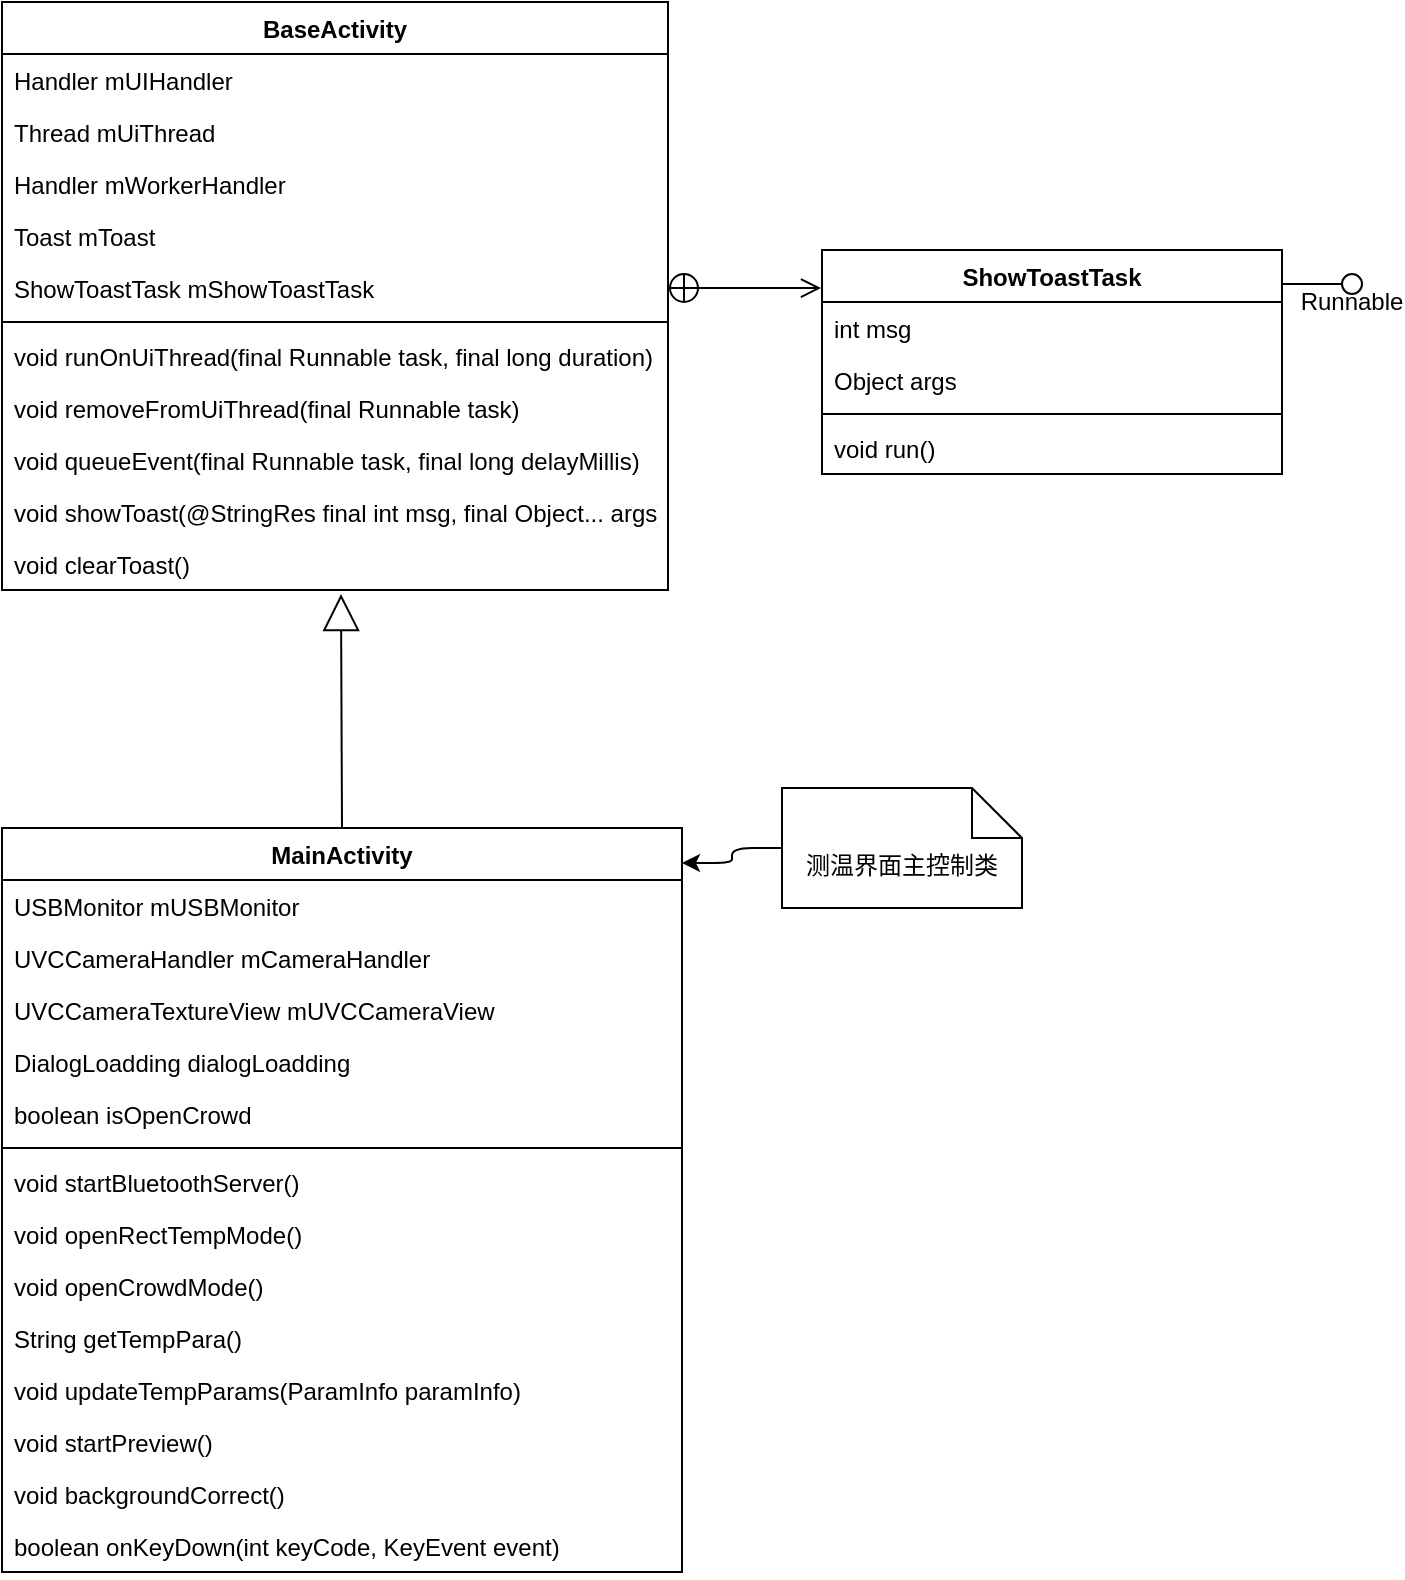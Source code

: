 <mxfile version="13.10.4" type="github">
  <diagram id="mFy1OOxNcWXimAJvM4Pq" name="Page-1">
    <mxGraphModel dx="1038" dy="1744" grid="1" gridSize="10" guides="1" tooltips="1" connect="1" arrows="1" fold="1" page="1" pageScale="1" pageWidth="827" pageHeight="1169" math="0" shadow="0">
      <root>
        <mxCell id="0" />
        <mxCell id="1" parent="0" />
        <mxCell id="un04HQy1mWcSlms6naWT-1" value="MainActivity" style="swimlane;fontStyle=1;align=center;verticalAlign=top;childLayout=stackLayout;horizontal=1;startSize=26;horizontalStack=0;resizeParent=1;resizeParentMax=0;resizeLast=0;collapsible=1;marginBottom=0;" vertex="1" parent="1">
          <mxGeometry x="220" y="-130" width="340" height="372" as="geometry" />
        </mxCell>
        <mxCell id="un04HQy1mWcSlms6naWT-2" value="USBMonitor mUSBMonitor" style="text;strokeColor=none;fillColor=none;align=left;verticalAlign=top;spacingLeft=4;spacingRight=4;overflow=hidden;rotatable=0;points=[[0,0.5],[1,0.5]];portConstraint=eastwest;" vertex="1" parent="un04HQy1mWcSlms6naWT-1">
          <mxGeometry y="26" width="340" height="26" as="geometry" />
        </mxCell>
        <mxCell id="un04HQy1mWcSlms6naWT-3" value="UVCCameraHandler mCameraHandler" style="text;strokeColor=none;fillColor=none;align=left;verticalAlign=top;spacingLeft=4;spacingRight=4;overflow=hidden;rotatable=0;points=[[0,0.5],[1,0.5]];portConstraint=eastwest;" vertex="1" parent="un04HQy1mWcSlms6naWT-1">
          <mxGeometry y="52" width="340" height="26" as="geometry" />
        </mxCell>
        <mxCell id="un04HQy1mWcSlms6naWT-4" value="UVCCameraTextureView mUVCCameraView" style="text;strokeColor=none;fillColor=none;align=left;verticalAlign=top;spacingLeft=4;spacingRight=4;overflow=hidden;rotatable=0;points=[[0,0.5],[1,0.5]];portConstraint=eastwest;" vertex="1" parent="un04HQy1mWcSlms6naWT-1">
          <mxGeometry y="78" width="340" height="26" as="geometry" />
        </mxCell>
        <mxCell id="un04HQy1mWcSlms6naWT-5" value="DialogLoadding dialogLoadding" style="text;strokeColor=none;fillColor=none;align=left;verticalAlign=top;spacingLeft=4;spacingRight=4;overflow=hidden;rotatable=0;points=[[0,0.5],[1,0.5]];portConstraint=eastwest;" vertex="1" parent="un04HQy1mWcSlms6naWT-1">
          <mxGeometry y="104" width="340" height="26" as="geometry" />
        </mxCell>
        <mxCell id="un04HQy1mWcSlms6naWT-6" value="boolean isOpenCrowd" style="text;strokeColor=none;fillColor=none;align=left;verticalAlign=top;spacingLeft=4;spacingRight=4;overflow=hidden;rotatable=0;points=[[0,0.5],[1,0.5]];portConstraint=eastwest;" vertex="1" parent="un04HQy1mWcSlms6naWT-1">
          <mxGeometry y="130" width="340" height="26" as="geometry" />
        </mxCell>
        <mxCell id="un04HQy1mWcSlms6naWT-7" value="" style="line;strokeWidth=1;fillColor=none;align=left;verticalAlign=middle;spacingTop=-1;spacingLeft=3;spacingRight=3;rotatable=0;labelPosition=right;points=[];portConstraint=eastwest;" vertex="1" parent="un04HQy1mWcSlms6naWT-1">
          <mxGeometry y="156" width="340" height="8" as="geometry" />
        </mxCell>
        <mxCell id="un04HQy1mWcSlms6naWT-8" value="void startBluetoothServer()" style="text;strokeColor=none;fillColor=none;align=left;verticalAlign=top;spacingLeft=4;spacingRight=4;overflow=hidden;rotatable=0;points=[[0,0.5],[1,0.5]];portConstraint=eastwest;" vertex="1" parent="un04HQy1mWcSlms6naWT-1">
          <mxGeometry y="164" width="340" height="26" as="geometry" />
        </mxCell>
        <mxCell id="un04HQy1mWcSlms6naWT-9" value="void openRectTempMode()" style="text;strokeColor=none;fillColor=none;align=left;verticalAlign=top;spacingLeft=4;spacingRight=4;overflow=hidden;rotatable=0;points=[[0,0.5],[1,0.5]];portConstraint=eastwest;" vertex="1" parent="un04HQy1mWcSlms6naWT-1">
          <mxGeometry y="190" width="340" height="26" as="geometry" />
        </mxCell>
        <mxCell id="un04HQy1mWcSlms6naWT-10" value="void openCrowdMode()" style="text;strokeColor=none;fillColor=none;align=left;verticalAlign=top;spacingLeft=4;spacingRight=4;overflow=hidden;rotatable=0;points=[[0,0.5],[1,0.5]];portConstraint=eastwest;" vertex="1" parent="un04HQy1mWcSlms6naWT-1">
          <mxGeometry y="216" width="340" height="26" as="geometry" />
        </mxCell>
        <mxCell id="un04HQy1mWcSlms6naWT-11" value="String getTempPara()" style="text;strokeColor=none;fillColor=none;align=left;verticalAlign=top;spacingLeft=4;spacingRight=4;overflow=hidden;rotatable=0;points=[[0,0.5],[1,0.5]];portConstraint=eastwest;" vertex="1" parent="un04HQy1mWcSlms6naWT-1">
          <mxGeometry y="242" width="340" height="26" as="geometry" />
        </mxCell>
        <mxCell id="un04HQy1mWcSlms6naWT-12" value="void updateTempParams(ParamInfo paramInfo)" style="text;strokeColor=none;fillColor=none;align=left;verticalAlign=top;spacingLeft=4;spacingRight=4;overflow=hidden;rotatable=0;points=[[0,0.5],[1,0.5]];portConstraint=eastwest;" vertex="1" parent="un04HQy1mWcSlms6naWT-1">
          <mxGeometry y="268" width="340" height="26" as="geometry" />
        </mxCell>
        <mxCell id="un04HQy1mWcSlms6naWT-13" value="void startPreview()" style="text;strokeColor=none;fillColor=none;align=left;verticalAlign=top;spacingLeft=4;spacingRight=4;overflow=hidden;rotatable=0;points=[[0,0.5],[1,0.5]];portConstraint=eastwest;" vertex="1" parent="un04HQy1mWcSlms6naWT-1">
          <mxGeometry y="294" width="340" height="26" as="geometry" />
        </mxCell>
        <mxCell id="un04HQy1mWcSlms6naWT-14" value="void backgroundCorrect()" style="text;strokeColor=none;fillColor=none;align=left;verticalAlign=top;spacingLeft=4;spacingRight=4;overflow=hidden;rotatable=0;points=[[0,0.5],[1,0.5]];portConstraint=eastwest;" vertex="1" parent="un04HQy1mWcSlms6naWT-1">
          <mxGeometry y="320" width="340" height="26" as="geometry" />
        </mxCell>
        <mxCell id="un04HQy1mWcSlms6naWT-15" value="boolean onKeyDown(int keyCode, KeyEvent event)" style="text;strokeColor=none;fillColor=none;align=left;verticalAlign=top;spacingLeft=4;spacingRight=4;overflow=hidden;rotatable=0;points=[[0,0.5],[1,0.5]];portConstraint=eastwest;" vertex="1" parent="un04HQy1mWcSlms6naWT-1">
          <mxGeometry y="346" width="340" height="26" as="geometry" />
        </mxCell>
        <mxCell id="un04HQy1mWcSlms6naWT-16" value="BaseActivity" style="swimlane;fontStyle=1;align=center;verticalAlign=top;childLayout=stackLayout;horizontal=1;startSize=26;horizontalStack=0;resizeParent=1;resizeParentMax=0;resizeLast=0;collapsible=1;marginBottom=0;" vertex="1" parent="1">
          <mxGeometry x="220" y="-543" width="333" height="294" as="geometry" />
        </mxCell>
        <mxCell id="un04HQy1mWcSlms6naWT-17" value="Handler mUIHandler" style="text;strokeColor=none;fillColor=none;align=left;verticalAlign=top;spacingLeft=4;spacingRight=4;overflow=hidden;rotatable=0;points=[[0,0.5],[1,0.5]];portConstraint=eastwest;" vertex="1" parent="un04HQy1mWcSlms6naWT-16">
          <mxGeometry y="26" width="333" height="26" as="geometry" />
        </mxCell>
        <mxCell id="un04HQy1mWcSlms6naWT-18" value="Thread mUiThread" style="text;strokeColor=none;fillColor=none;align=left;verticalAlign=top;spacingLeft=4;spacingRight=4;overflow=hidden;rotatable=0;points=[[0,0.5],[1,0.5]];portConstraint=eastwest;" vertex="1" parent="un04HQy1mWcSlms6naWT-16">
          <mxGeometry y="52" width="333" height="26" as="geometry" />
        </mxCell>
        <mxCell id="un04HQy1mWcSlms6naWT-19" value="Handler mWorkerHandler" style="text;strokeColor=none;fillColor=none;align=left;verticalAlign=top;spacingLeft=4;spacingRight=4;overflow=hidden;rotatable=0;points=[[0,0.5],[1,0.5]];portConstraint=eastwest;" vertex="1" parent="un04HQy1mWcSlms6naWT-16">
          <mxGeometry y="78" width="333" height="26" as="geometry" />
        </mxCell>
        <mxCell id="un04HQy1mWcSlms6naWT-20" value="Toast mToast" style="text;strokeColor=none;fillColor=none;align=left;verticalAlign=top;spacingLeft=4;spacingRight=4;overflow=hidden;rotatable=0;points=[[0,0.5],[1,0.5]];portConstraint=eastwest;" vertex="1" parent="un04HQy1mWcSlms6naWT-16">
          <mxGeometry y="104" width="333" height="26" as="geometry" />
        </mxCell>
        <mxCell id="un04HQy1mWcSlms6naWT-21" value="ShowToastTask mShowToastTask" style="text;strokeColor=none;fillColor=none;align=left;verticalAlign=top;spacingLeft=4;spacingRight=4;overflow=hidden;rotatable=0;points=[[0,0.5],[1,0.5]];portConstraint=eastwest;" vertex="1" parent="un04HQy1mWcSlms6naWT-16">
          <mxGeometry y="130" width="333" height="26" as="geometry" />
        </mxCell>
        <mxCell id="un04HQy1mWcSlms6naWT-22" value="" style="line;strokeWidth=1;fillColor=none;align=left;verticalAlign=middle;spacingTop=-1;spacingLeft=3;spacingRight=3;rotatable=0;labelPosition=right;points=[];portConstraint=eastwest;" vertex="1" parent="un04HQy1mWcSlms6naWT-16">
          <mxGeometry y="156" width="333" height="8" as="geometry" />
        </mxCell>
        <mxCell id="un04HQy1mWcSlms6naWT-23" value="void runOnUiThread(final Runnable task, final long duration)" style="text;strokeColor=none;fillColor=none;align=left;verticalAlign=top;spacingLeft=4;spacingRight=4;overflow=hidden;rotatable=0;points=[[0,0.5],[1,0.5]];portConstraint=eastwest;" vertex="1" parent="un04HQy1mWcSlms6naWT-16">
          <mxGeometry y="164" width="333" height="26" as="geometry" />
        </mxCell>
        <mxCell id="un04HQy1mWcSlms6naWT-24" value="void removeFromUiThread(final Runnable task)" style="text;strokeColor=none;fillColor=none;align=left;verticalAlign=top;spacingLeft=4;spacingRight=4;overflow=hidden;rotatable=0;points=[[0,0.5],[1,0.5]];portConstraint=eastwest;" vertex="1" parent="un04HQy1mWcSlms6naWT-16">
          <mxGeometry y="190" width="333" height="26" as="geometry" />
        </mxCell>
        <mxCell id="un04HQy1mWcSlms6naWT-25" value="void queueEvent(final Runnable task, final long delayMillis)" style="text;strokeColor=none;fillColor=none;align=left;verticalAlign=top;spacingLeft=4;spacingRight=4;overflow=hidden;rotatable=0;points=[[0,0.5],[1,0.5]];portConstraint=eastwest;" vertex="1" parent="un04HQy1mWcSlms6naWT-16">
          <mxGeometry y="216" width="333" height="26" as="geometry" />
        </mxCell>
        <mxCell id="un04HQy1mWcSlms6naWT-26" value="void showToast(@StringRes final int msg, final Object... args)" style="text;strokeColor=none;fillColor=none;align=left;verticalAlign=top;spacingLeft=4;spacingRight=4;overflow=hidden;rotatable=0;points=[[0,0.5],[1,0.5]];portConstraint=eastwest;" vertex="1" parent="un04HQy1mWcSlms6naWT-16">
          <mxGeometry y="242" width="333" height="26" as="geometry" />
        </mxCell>
        <mxCell id="un04HQy1mWcSlms6naWT-27" value="void clearToast()" style="text;strokeColor=none;fillColor=none;align=left;verticalAlign=top;spacingLeft=4;spacingRight=4;overflow=hidden;rotatable=0;points=[[0,0.5],[1,0.5]];portConstraint=eastwest;" vertex="1" parent="un04HQy1mWcSlms6naWT-16">
          <mxGeometry y="268" width="333" height="26" as="geometry" />
        </mxCell>
        <mxCell id="un04HQy1mWcSlms6naWT-28" value="ShowToastTask" style="swimlane;fontStyle=1;align=center;verticalAlign=top;childLayout=stackLayout;horizontal=1;startSize=26;horizontalStack=0;resizeParent=1;resizeParentMax=0;resizeLast=0;collapsible=1;marginBottom=0;" vertex="1" parent="1">
          <mxGeometry x="630" y="-419" width="230" height="112" as="geometry" />
        </mxCell>
        <mxCell id="un04HQy1mWcSlms6naWT-29" value="int msg" style="text;strokeColor=none;fillColor=none;align=left;verticalAlign=top;spacingLeft=4;spacingRight=4;overflow=hidden;rotatable=0;points=[[0,0.5],[1,0.5]];portConstraint=eastwest;" vertex="1" parent="un04HQy1mWcSlms6naWT-28">
          <mxGeometry y="26" width="230" height="26" as="geometry" />
        </mxCell>
        <mxCell id="un04HQy1mWcSlms6naWT-30" value="Object args" style="text;strokeColor=none;fillColor=none;align=left;verticalAlign=top;spacingLeft=4;spacingRight=4;overflow=hidden;rotatable=0;points=[[0,0.5],[1,0.5]];portConstraint=eastwest;" vertex="1" parent="un04HQy1mWcSlms6naWT-28">
          <mxGeometry y="52" width="230" height="26" as="geometry" />
        </mxCell>
        <mxCell id="un04HQy1mWcSlms6naWT-31" value="" style="line;strokeWidth=1;fillColor=none;align=left;verticalAlign=middle;spacingTop=-1;spacingLeft=3;spacingRight=3;rotatable=0;labelPosition=right;points=[];portConstraint=eastwest;" vertex="1" parent="un04HQy1mWcSlms6naWT-28">
          <mxGeometry y="78" width="230" height="8" as="geometry" />
        </mxCell>
        <mxCell id="un04HQy1mWcSlms6naWT-32" value="void run()" style="text;strokeColor=none;fillColor=none;align=left;verticalAlign=top;spacingLeft=4;spacingRight=4;overflow=hidden;rotatable=0;points=[[0,0.5],[1,0.5]];portConstraint=eastwest;" vertex="1" parent="un04HQy1mWcSlms6naWT-28">
          <mxGeometry y="86" width="230" height="26" as="geometry" />
        </mxCell>
        <mxCell id="un04HQy1mWcSlms6naWT-33" value="" style="endArrow=open;startArrow=circlePlus;endFill=0;startFill=0;endSize=8;html=1;exitX=1;exitY=0.5;exitDx=0;exitDy=0;entryX=-0.002;entryY=0.17;entryDx=0;entryDy=0;entryPerimeter=0;" edge="1" parent="1" source="un04HQy1mWcSlms6naWT-21" target="un04HQy1mWcSlms6naWT-28">
          <mxGeometry width="160" relative="1" as="geometry">
            <mxPoint x="590" y="-440" as="sourcePoint" />
            <mxPoint x="750" y="-440" as="targetPoint" />
          </mxGeometry>
        </mxCell>
        <mxCell id="un04HQy1mWcSlms6naWT-34" value="" style="rounded=0;orthogonalLoop=1;jettySize=auto;html=1;endArrow=none;endFill=0;exitX=1;exitY=0.152;exitDx=0;exitDy=0;exitPerimeter=0;" edge="1" parent="1" source="un04HQy1mWcSlms6naWT-28" target="un04HQy1mWcSlms6naWT-35">
          <mxGeometry relative="1" as="geometry">
            <mxPoint x="860" y="-429" as="sourcePoint" />
          </mxGeometry>
        </mxCell>
        <mxCell id="un04HQy1mWcSlms6naWT-35" value="Runnable" style="ellipse;whiteSpace=wrap;html=1;fontFamily=Helvetica;fontSize=12;fontColor=#000000;align=center;strokeColor=#000000;fillColor=#ffffff;points=[];aspect=fixed;resizable=0;rounded=0;sketch=0;verticalAlign=top;" vertex="1" parent="1">
          <mxGeometry x="890" y="-407" width="10" height="10" as="geometry" />
        </mxCell>
        <mxCell id="un04HQy1mWcSlms6naWT-36" value="" style="endArrow=block;endSize=16;endFill=0;html=1;entryX=0.509;entryY=1.077;entryDx=0;entryDy=0;entryPerimeter=0;exitX=0.5;exitY=0;exitDx=0;exitDy=0;" edge="1" parent="1" source="un04HQy1mWcSlms6naWT-1" target="un04HQy1mWcSlms6naWT-27">
          <mxGeometry width="160" relative="1" as="geometry">
            <mxPoint x="340" y="-220" as="sourcePoint" />
            <mxPoint x="500" y="-220" as="targetPoint" />
          </mxGeometry>
        </mxCell>
        <mxCell id="un04HQy1mWcSlms6naWT-37" style="edgeStyle=orthogonalEdgeStyle;curved=0;rounded=1;sketch=0;orthogonalLoop=1;jettySize=auto;html=1;entryX=1;entryY=0.047;entryDx=0;entryDy=0;entryPerimeter=0;" edge="1" parent="1" source="un04HQy1mWcSlms6naWT-38" target="un04HQy1mWcSlms6naWT-1">
          <mxGeometry relative="1" as="geometry" />
        </mxCell>
        <mxCell id="un04HQy1mWcSlms6naWT-38" value="测温界面主控制类" style="shape=note2;boundedLbl=1;whiteSpace=wrap;html=1;size=25;verticalAlign=top;align=center;rounded=0;sketch=0;" vertex="1" parent="1">
          <mxGeometry x="610" y="-150" width="120" height="60" as="geometry" />
        </mxCell>
      </root>
    </mxGraphModel>
  </diagram>
</mxfile>
